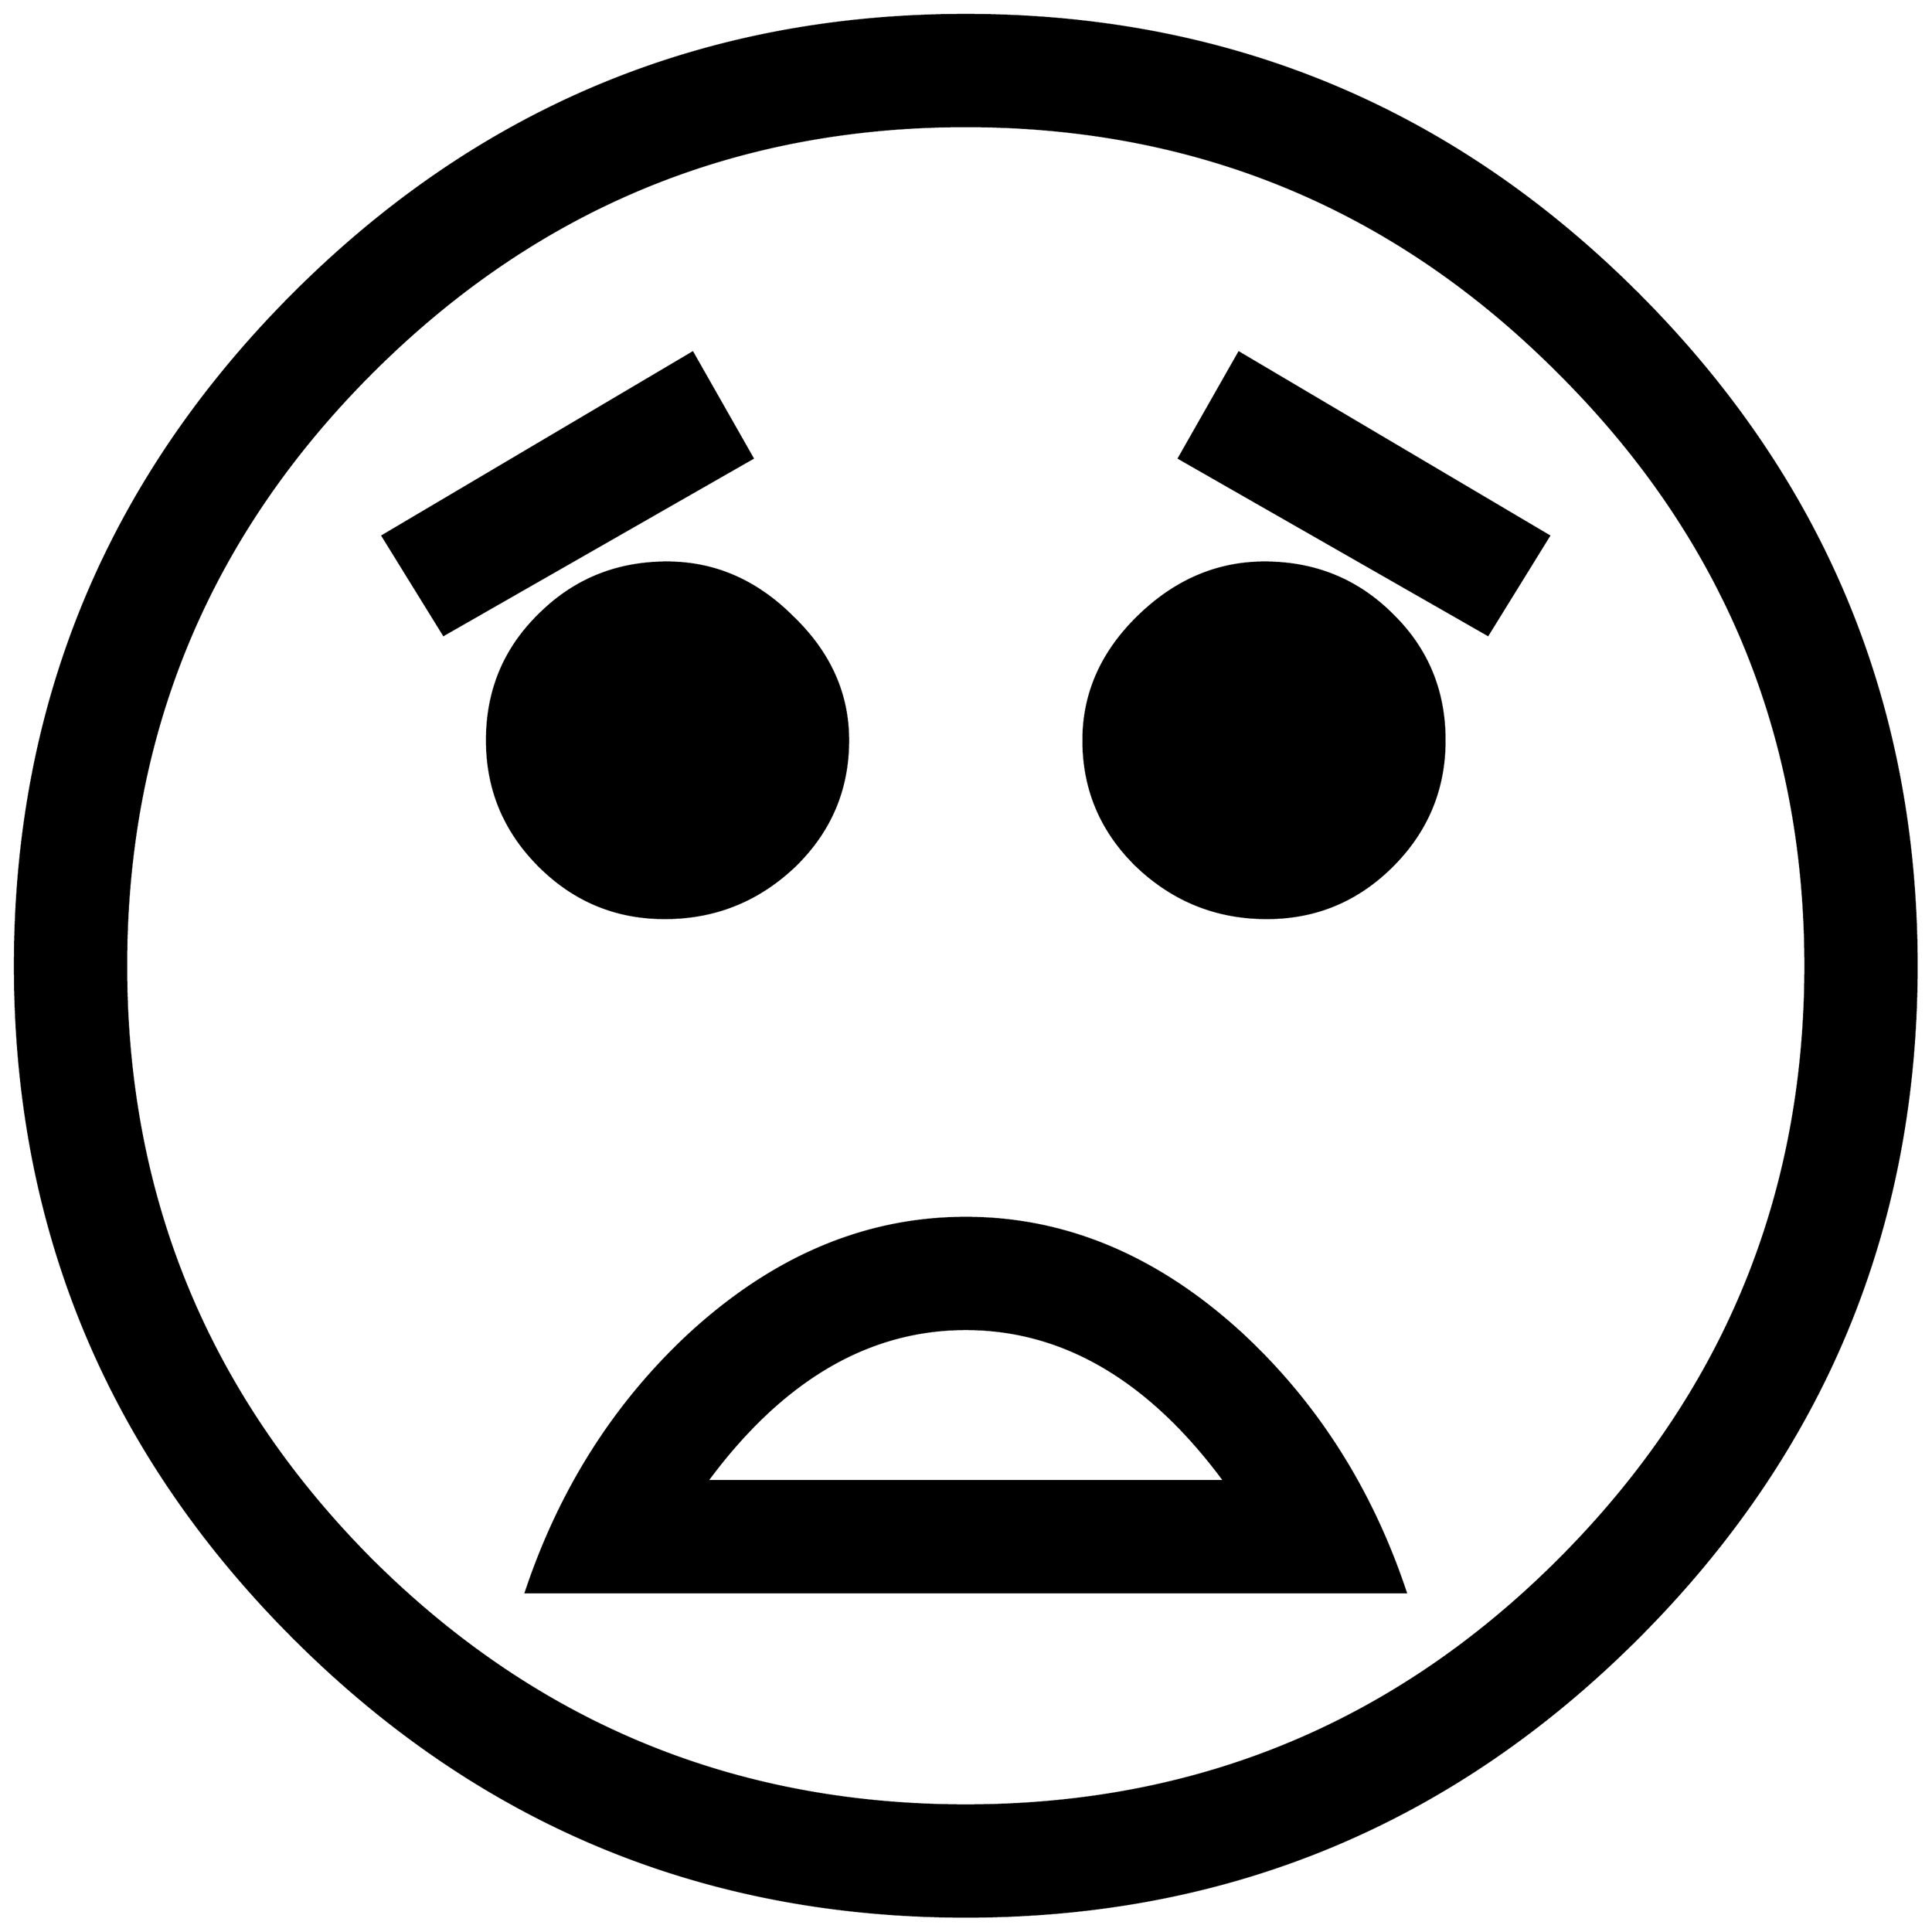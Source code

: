 


\begin{tikzpicture}[y=0.80pt, x=0.80pt, yscale=-1.0, xscale=1.0, inner sep=0pt, outer sep=0pt]
\begin{scope}[shift={(100.0,1706.0)},nonzero rule]
  \path[draw=.,fill=.,line width=1.600pt] (1794.0,-582.0) ..
    controls (1794.0,-346.0) and (1710.333,-144.333) ..
    (1543.0,23.0) .. controls (1375.667,190.333) and (1174.0,274.0)
    .. (938.0,274.0) .. controls (702.0,274.0) and (500.333,190.333)
    .. (333.0,23.0) .. controls (165.667,-144.333) and (82.0,-346.0)
    .. (82.0,-582.0) .. controls (82.0,-818.0) and
    (165.667,-1019.667) .. (333.0,-1187.0) .. controls
    (500.333,-1354.333) and (702.0,-1438.0) .. (938.0,-1438.0) ..
    controls (1174.0,-1438.0) and (1375.667,-1354.333) ..
    (1543.0,-1187.0) .. controls (1710.333,-1019.667) and
    (1794.0,-818.0) .. (1794.0,-582.0) -- cycle(1694.0,-582.0)
    .. controls (1694.0,-790.667) and (1620.0,-968.667) ..
    (1472.0,-1116.0) .. controls (1324.667,-1264.0) and
    (1146.667,-1338.0) .. (938.0,-1338.0) .. controls
    (729.333,-1338.0) and (551.0,-1264.0) .. (403.0,-1116.0) ..
    controls (255.667,-968.667) and (182.0,-790.667) .. (182.0,-582.0)
    .. controls (182.0,-373.333) and (255.667,-195.0) ..
    (403.0,-47.0) .. controls (551.0,100.333) and (729.333,174.0) ..
    (938.0,174.0) .. controls (1146.667,174.0) and (1324.667,100.333)
    .. (1472.0,-47.0) .. controls (1620.0,-195.0) and
    (1694.0,-373.333) .. (1694.0,-582.0) -- cycle(1463.0,-969.0)
    -- (1408.0,-880.0) -- (1130.0,-1039.0) -- (1184.0,-1134.0)
    -- (1463.0,-969.0) -- cycle(1369.0,-785.0) .. controls
    (1369.0,-741.0) and (1353.333,-703.333) .. (1322.0,-672.0) ..
    controls (1290.667,-640.667) and (1253.0,-625.0) ..
    (1209.0,-625.0) .. controls (1164.333,-625.0) and
    (1125.667,-640.333) .. (1093.0,-671.0) .. controls
    (1060.333,-702.333) and (1044.0,-740.333) .. (1044.0,-785.0) ..
    controls (1044.0,-827.0) and (1060.333,-864.0) ..
    (1093.0,-896.0) .. controls (1126.333,-928.667) and
    (1164.333,-945.0) .. (1207.0,-945.0) .. controls
    (1252.333,-945.0) and (1290.667,-929.333) .. (1322.0,-898.0) ..
    controls (1353.333,-867.333) and (1369.0,-829.667) ..
    (1369.0,-785.0) -- cycle(746.0,-1039.0) -- (468.0,-880.0) --
    (413.0,-969.0) -- (692.0,-1134.0) -- (746.0,-1039.0) --
    cycle(832.0,-785.0) .. controls (832.0,-740.333) and
    (815.667,-702.333) .. (783.0,-671.0) .. controls (750.333,-640.333)
    and (711.667,-625.0) .. (667.0,-625.0) .. controls
    (623.0,-625.0) and (585.333,-640.667) .. (554.0,-672.0) ..
    controls (522.667,-703.333) and (507.0,-741.0) .. (507.0,-785.0)
    .. controls (507.0,-829.667) and (522.667,-867.333) ..
    (554.0,-898.0) .. controls (585.333,-929.333) and (623.667,-945.0)
    .. (669.0,-945.0) .. controls (711.667,-945.0) and
    (749.333,-928.667) .. (782.0,-896.0) .. controls (815.333,-864.0)
    and (832.0,-827.0) .. (832.0,-785.0) -- cycle(1334.0,-18.0)
    -- (542.0,-18.0) .. controls (572.667,-110.0) and
    (621.667,-187.333) .. (689.0,-250.0) .. controls (765.0,-320.0)
    and (848.0,-355.0) .. (938.0,-355.0) .. controls
    (1028.0,-355.0) and (1111.0,-320.0) .. (1187.0,-250.0) ..
    controls (1254.333,-187.333) and (1303.333,-110.0) ..
    (1334.0,-18.0) -- cycle(1171.0,-118.0) .. controls
    (1103.667,-209.333) and (1026.0,-255.0) .. (938.0,-255.0) ..
    controls (850.0,-255.0) and (772.333,-209.333) .. (705.0,-118.0)
    -- (1171.0,-118.0) -- cycle;
\end{scope}

\end{tikzpicture}

